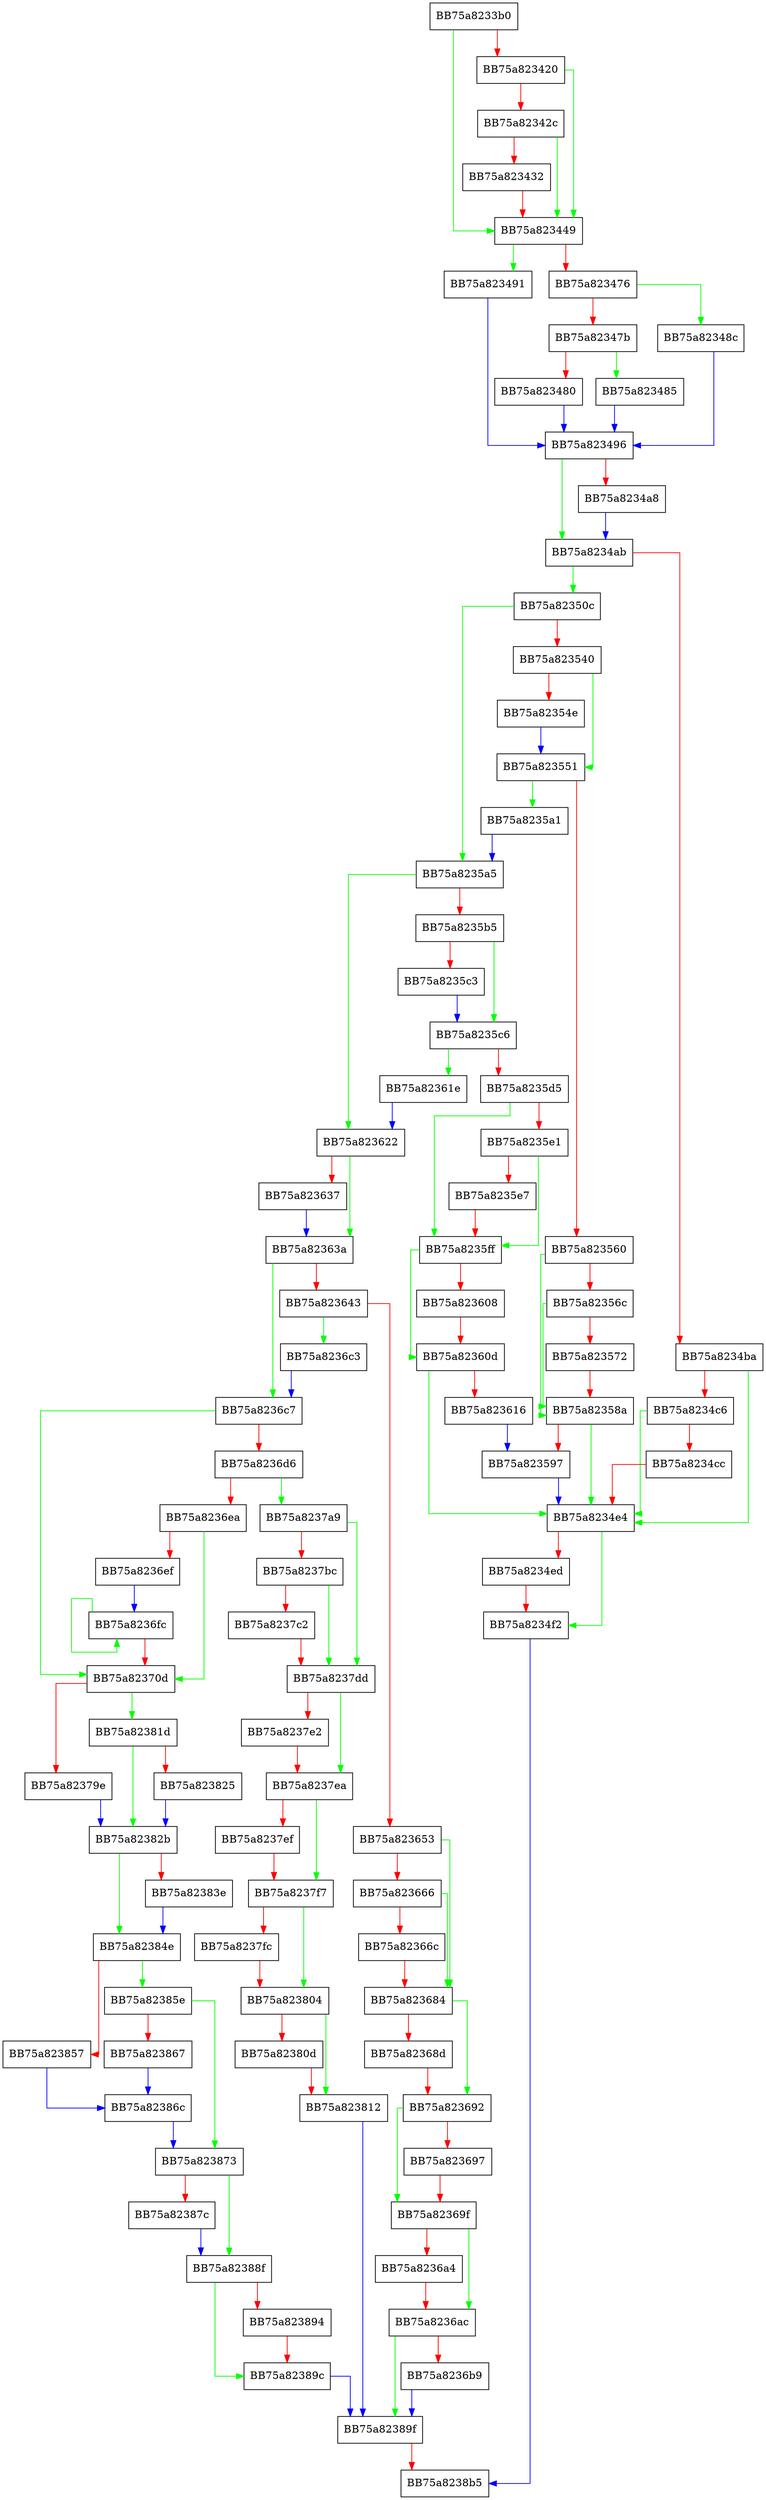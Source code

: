 digraph CopyToMpRtpBmDetectionEvent {
  node [shape="box"];
  graph [splines=ortho];
  BB75a8233b0 -> BB75a823449 [color="green"];
  BB75a8233b0 -> BB75a823420 [color="red"];
  BB75a823420 -> BB75a823449 [color="green"];
  BB75a823420 -> BB75a82342c [color="red"];
  BB75a82342c -> BB75a823449 [color="green"];
  BB75a82342c -> BB75a823432 [color="red"];
  BB75a823432 -> BB75a823449 [color="red"];
  BB75a823449 -> BB75a823491 [color="green"];
  BB75a823449 -> BB75a823476 [color="red"];
  BB75a823476 -> BB75a82348c [color="green"];
  BB75a823476 -> BB75a82347b [color="red"];
  BB75a82347b -> BB75a823485 [color="green"];
  BB75a82347b -> BB75a823480 [color="red"];
  BB75a823480 -> BB75a823496 [color="blue"];
  BB75a823485 -> BB75a823496 [color="blue"];
  BB75a82348c -> BB75a823496 [color="blue"];
  BB75a823491 -> BB75a823496 [color="blue"];
  BB75a823496 -> BB75a8234ab [color="green"];
  BB75a823496 -> BB75a8234a8 [color="red"];
  BB75a8234a8 -> BB75a8234ab [color="blue"];
  BB75a8234ab -> BB75a82350c [color="green"];
  BB75a8234ab -> BB75a8234ba [color="red"];
  BB75a8234ba -> BB75a8234e4 [color="green"];
  BB75a8234ba -> BB75a8234c6 [color="red"];
  BB75a8234c6 -> BB75a8234e4 [color="green"];
  BB75a8234c6 -> BB75a8234cc [color="red"];
  BB75a8234cc -> BB75a8234e4 [color="red"];
  BB75a8234e4 -> BB75a8234f2 [color="green"];
  BB75a8234e4 -> BB75a8234ed [color="red"];
  BB75a8234ed -> BB75a8234f2 [color="red"];
  BB75a8234f2 -> BB75a8238b5 [color="blue"];
  BB75a82350c -> BB75a8235a5 [color="green"];
  BB75a82350c -> BB75a823540 [color="red"];
  BB75a823540 -> BB75a823551 [color="green"];
  BB75a823540 -> BB75a82354e [color="red"];
  BB75a82354e -> BB75a823551 [color="blue"];
  BB75a823551 -> BB75a8235a1 [color="green"];
  BB75a823551 -> BB75a823560 [color="red"];
  BB75a823560 -> BB75a82358a [color="green"];
  BB75a823560 -> BB75a82356c [color="red"];
  BB75a82356c -> BB75a82358a [color="green"];
  BB75a82356c -> BB75a823572 [color="red"];
  BB75a823572 -> BB75a82358a [color="red"];
  BB75a82358a -> BB75a8234e4 [color="green"];
  BB75a82358a -> BB75a823597 [color="red"];
  BB75a823597 -> BB75a8234e4 [color="blue"];
  BB75a8235a1 -> BB75a8235a5 [color="blue"];
  BB75a8235a5 -> BB75a823622 [color="green"];
  BB75a8235a5 -> BB75a8235b5 [color="red"];
  BB75a8235b5 -> BB75a8235c6 [color="green"];
  BB75a8235b5 -> BB75a8235c3 [color="red"];
  BB75a8235c3 -> BB75a8235c6 [color="blue"];
  BB75a8235c6 -> BB75a82361e [color="green"];
  BB75a8235c6 -> BB75a8235d5 [color="red"];
  BB75a8235d5 -> BB75a8235ff [color="green"];
  BB75a8235d5 -> BB75a8235e1 [color="red"];
  BB75a8235e1 -> BB75a8235ff [color="green"];
  BB75a8235e1 -> BB75a8235e7 [color="red"];
  BB75a8235e7 -> BB75a8235ff [color="red"];
  BB75a8235ff -> BB75a82360d [color="green"];
  BB75a8235ff -> BB75a823608 [color="red"];
  BB75a823608 -> BB75a82360d [color="red"];
  BB75a82360d -> BB75a8234e4 [color="green"];
  BB75a82360d -> BB75a823616 [color="red"];
  BB75a823616 -> BB75a823597 [color="blue"];
  BB75a82361e -> BB75a823622 [color="blue"];
  BB75a823622 -> BB75a82363a [color="green"];
  BB75a823622 -> BB75a823637 [color="red"];
  BB75a823637 -> BB75a82363a [color="blue"];
  BB75a82363a -> BB75a8236c7 [color="green"];
  BB75a82363a -> BB75a823643 [color="red"];
  BB75a823643 -> BB75a8236c3 [color="green"];
  BB75a823643 -> BB75a823653 [color="red"];
  BB75a823653 -> BB75a823684 [color="green"];
  BB75a823653 -> BB75a823666 [color="red"];
  BB75a823666 -> BB75a823684 [color="green"];
  BB75a823666 -> BB75a82366c [color="red"];
  BB75a82366c -> BB75a823684 [color="red"];
  BB75a823684 -> BB75a823692 [color="green"];
  BB75a823684 -> BB75a82368d [color="red"];
  BB75a82368d -> BB75a823692 [color="red"];
  BB75a823692 -> BB75a82369f [color="green"];
  BB75a823692 -> BB75a823697 [color="red"];
  BB75a823697 -> BB75a82369f [color="red"];
  BB75a82369f -> BB75a8236ac [color="green"];
  BB75a82369f -> BB75a8236a4 [color="red"];
  BB75a8236a4 -> BB75a8236ac [color="red"];
  BB75a8236ac -> BB75a82389f [color="green"];
  BB75a8236ac -> BB75a8236b9 [color="red"];
  BB75a8236b9 -> BB75a82389f [color="blue"];
  BB75a8236c3 -> BB75a8236c7 [color="blue"];
  BB75a8236c7 -> BB75a82370d [color="green"];
  BB75a8236c7 -> BB75a8236d6 [color="red"];
  BB75a8236d6 -> BB75a8237a9 [color="green"];
  BB75a8236d6 -> BB75a8236ea [color="red"];
  BB75a8236ea -> BB75a82370d [color="green"];
  BB75a8236ea -> BB75a8236ef [color="red"];
  BB75a8236ef -> BB75a8236fc [color="blue"];
  BB75a8236fc -> BB75a8236fc [color="green"];
  BB75a8236fc -> BB75a82370d [color="red"];
  BB75a82370d -> BB75a82381d [color="green"];
  BB75a82370d -> BB75a82379e [color="red"];
  BB75a82379e -> BB75a82382b [color="blue"];
  BB75a8237a9 -> BB75a8237dd [color="green"];
  BB75a8237a9 -> BB75a8237bc [color="red"];
  BB75a8237bc -> BB75a8237dd [color="green"];
  BB75a8237bc -> BB75a8237c2 [color="red"];
  BB75a8237c2 -> BB75a8237dd [color="red"];
  BB75a8237dd -> BB75a8237ea [color="green"];
  BB75a8237dd -> BB75a8237e2 [color="red"];
  BB75a8237e2 -> BB75a8237ea [color="red"];
  BB75a8237ea -> BB75a8237f7 [color="green"];
  BB75a8237ea -> BB75a8237ef [color="red"];
  BB75a8237ef -> BB75a8237f7 [color="red"];
  BB75a8237f7 -> BB75a823804 [color="green"];
  BB75a8237f7 -> BB75a8237fc [color="red"];
  BB75a8237fc -> BB75a823804 [color="red"];
  BB75a823804 -> BB75a823812 [color="green"];
  BB75a823804 -> BB75a82380d [color="red"];
  BB75a82380d -> BB75a823812 [color="red"];
  BB75a823812 -> BB75a82389f [color="blue"];
  BB75a82381d -> BB75a82382b [color="green"];
  BB75a82381d -> BB75a823825 [color="red"];
  BB75a823825 -> BB75a82382b [color="blue"];
  BB75a82382b -> BB75a82384e [color="green"];
  BB75a82382b -> BB75a82383e [color="red"];
  BB75a82383e -> BB75a82384e [color="blue"];
  BB75a82384e -> BB75a82385e [color="green"];
  BB75a82384e -> BB75a823857 [color="red"];
  BB75a823857 -> BB75a82386c [color="blue"];
  BB75a82385e -> BB75a823873 [color="green"];
  BB75a82385e -> BB75a823867 [color="red"];
  BB75a823867 -> BB75a82386c [color="blue"];
  BB75a82386c -> BB75a823873 [color="blue"];
  BB75a823873 -> BB75a82388f [color="green"];
  BB75a823873 -> BB75a82387c [color="red"];
  BB75a82387c -> BB75a82388f [color="blue"];
  BB75a82388f -> BB75a82389c [color="green"];
  BB75a82388f -> BB75a823894 [color="red"];
  BB75a823894 -> BB75a82389c [color="red"];
  BB75a82389c -> BB75a82389f [color="blue"];
  BB75a82389f -> BB75a8238b5 [color="red"];
}